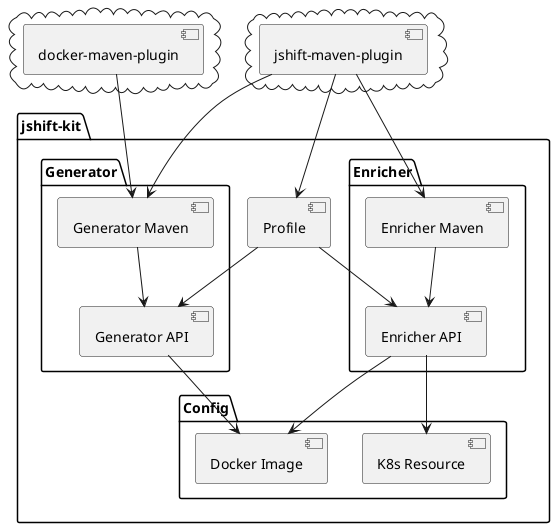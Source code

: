 @startuml
' tag::uml[]
package "jshift-kit" {

  package "Config" {
    [K8s Resource]
    [Docker Image]
  }

  package "Generator" {
    [Generator Maven] --> [Generator API]
    [Generator API] --> [Docker Image]
  }

  package "Enricher" {
    [Enricher Maven] --> [Enricher API]
    [Enricher API] --> [K8s Resource]
    [Enricher API] --> [Docker Image]
  }

  [Profile] --> [Generator API]
  [Profile] --> [Enricher API]
}

cloud {
  [docker-maven-plugin] --> [Generator Maven]
}

cloud {
  [jshift-maven-plugin] --> [Generator Maven]
  [jshift-maven-plugin] --> [Enricher Maven]
  [jshift-maven-plugin] --> [Profile]
}
' end::uml[]
@enduml
